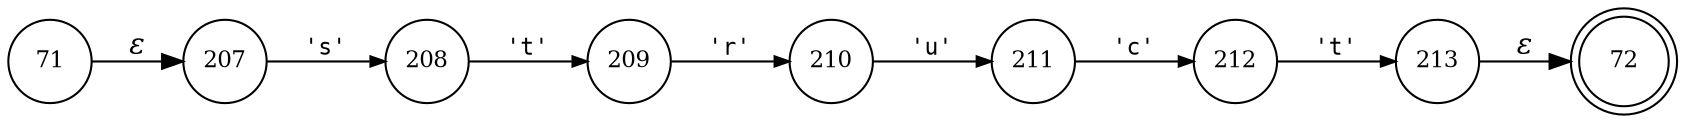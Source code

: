 digraph ATN {
rankdir=LR;
s72[fontsize=11, label="72", shape=doublecircle, fixedsize=true, width=.6];
s208[fontsize=11,label="208", shape=circle, fixedsize=true, width=.55, peripheries=1];
s209[fontsize=11,label="209", shape=circle, fixedsize=true, width=.55, peripheries=1];
s210[fontsize=11,label="210", shape=circle, fixedsize=true, width=.55, peripheries=1];
s211[fontsize=11,label="211", shape=circle, fixedsize=true, width=.55, peripheries=1];
s212[fontsize=11,label="212", shape=circle, fixedsize=true, width=.55, peripheries=1];
s213[fontsize=11,label="213", shape=circle, fixedsize=true, width=.55, peripheries=1];
s71[fontsize=11,label="71", shape=circle, fixedsize=true, width=.55, peripheries=1];
s207[fontsize=11,label="207", shape=circle, fixedsize=true, width=.55, peripheries=1];
s71 -> s207 [fontname="Times-Italic", label="&epsilon;"];
s207 -> s208 [fontsize=11, fontname="Courier", arrowsize=.7, label = "'s'", arrowhead = normal];
s208 -> s209 [fontsize=11, fontname="Courier", arrowsize=.7, label = "'t'", arrowhead = normal];
s209 -> s210 [fontsize=11, fontname="Courier", arrowsize=.7, label = "'r'", arrowhead = normal];
s210 -> s211 [fontsize=11, fontname="Courier", arrowsize=.7, label = "'u'", arrowhead = normal];
s211 -> s212 [fontsize=11, fontname="Courier", arrowsize=.7, label = "'c'", arrowhead = normal];
s212 -> s213 [fontsize=11, fontname="Courier", arrowsize=.7, label = "'t'", arrowhead = normal];
s213 -> s72 [fontname="Times-Italic", label="&epsilon;"];
}